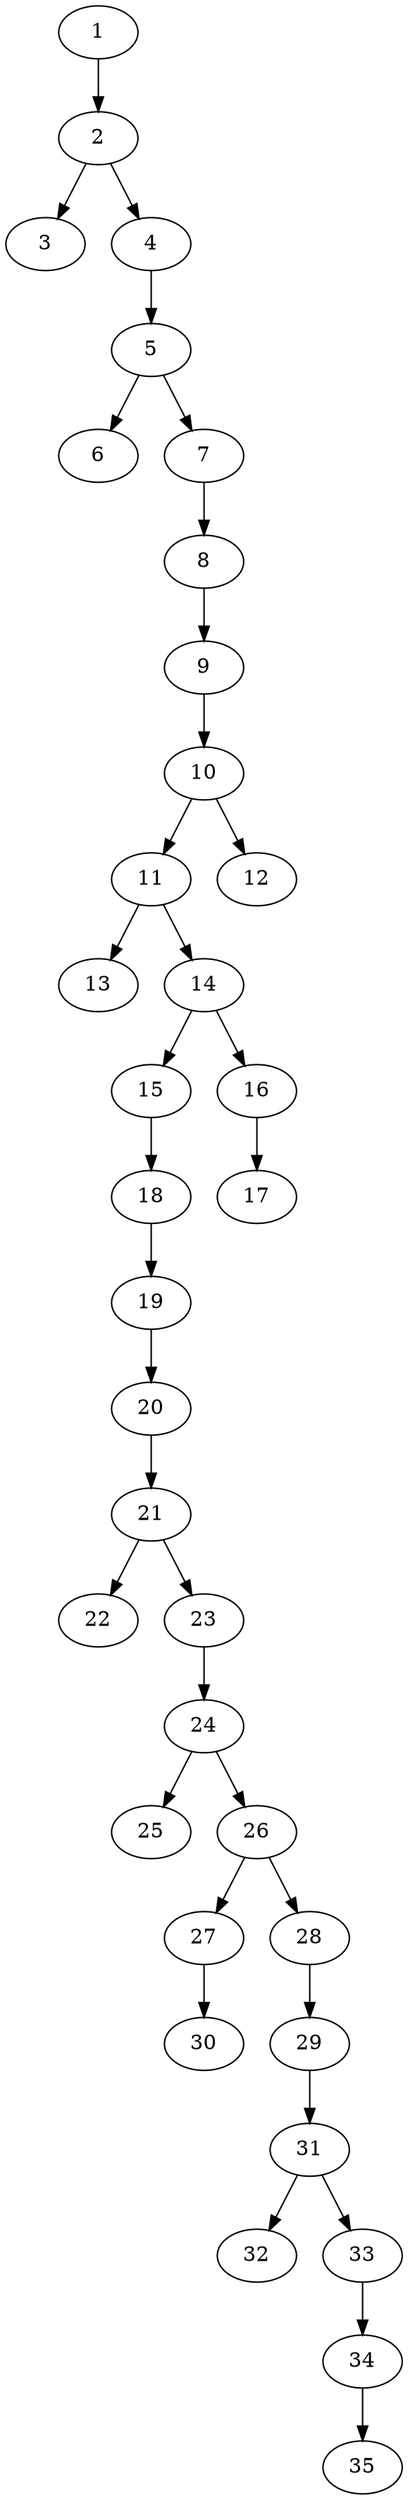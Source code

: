 // DAG automatically generated by daggen at Thu Oct  3 14:05:37 2019
// ./daggen --dot -n 35 --ccr 0.3 --fat 0.3 --regular 0.5 --density 0.5 --mindata 5242880 --maxdata 52428800 
digraph G {
  1 [size="119558827", alpha="0.04", expect_size="35867648"] 
  1 -> 2 [size ="35867648"]
  2 [size="117432320", alpha="0.07", expect_size="35229696"] 
  2 -> 3 [size ="35229696"]
  2 -> 4 [size ="35229696"]
  3 [size="136376320", alpha="0.09", expect_size="40912896"] 
  4 [size="97310720", alpha="0.06", expect_size="29193216"] 
  4 -> 5 [size ="29193216"]
  5 [size="102939307", alpha="0.12", expect_size="30881792"] 
  5 -> 6 [size ="30881792"]
  5 -> 7 [size ="30881792"]
  6 [size="33658880", alpha="0.11", expect_size="10097664"] 
  7 [size="164502187", alpha="0.17", expect_size="49350656"] 
  7 -> 8 [size ="49350656"]
  8 [size="44356267", alpha="0.01", expect_size="13306880"] 
  8 -> 9 [size ="13306880"]
  9 [size="131880960", alpha="0.19", expect_size="39564288"] 
  9 -> 10 [size ="39564288"]
  10 [size="50725547", alpha="0.06", expect_size="15217664"] 
  10 -> 11 [size ="15217664"]
  10 -> 12 [size ="15217664"]
  11 [size="127842987", alpha="0.12", expect_size="38352896"] 
  11 -> 13 [size ="38352896"]
  11 -> 14 [size ="38352896"]
  12 [size="162399573", alpha="0.11", expect_size="48719872"] 
  13 [size="61593600", alpha="0.20", expect_size="18478080"] 
  14 [size="131505493", alpha="0.12", expect_size="39451648"] 
  14 -> 15 [size ="39451648"]
  14 -> 16 [size ="39451648"]
  15 [size="24541867", alpha="0.12", expect_size="7362560"] 
  15 -> 18 [size ="7362560"]
  16 [size="116432213", alpha="0.03", expect_size="34929664"] 
  16 -> 17 [size ="34929664"]
  17 [size="43892053", alpha="0.03", expect_size="13167616"] 
  18 [size="17483093", alpha="0.00", expect_size="5244928"] 
  18 -> 19 [size ="5244928"]
  19 [size="25671680", alpha="0.07", expect_size="7701504"] 
  19 -> 20 [size ="7701504"]
  20 [size="20834987", alpha="0.07", expect_size="6250496"] 
  20 -> 21 [size ="6250496"]
  21 [size="68382720", alpha="0.19", expect_size="20514816"] 
  21 -> 22 [size ="20514816"]
  21 -> 23 [size ="20514816"]
  22 [size="160211627", alpha="0.04", expect_size="48063488"] 
  23 [size="93323947", alpha="0.04", expect_size="27997184"] 
  23 -> 24 [size ="27997184"]
  24 [size="90060800", alpha="0.14", expect_size="27018240"] 
  24 -> 25 [size ="27018240"]
  24 -> 26 [size ="27018240"]
  25 [size="27815253", alpha="0.15", expect_size="8344576"] 
  26 [size="119668053", alpha="0.18", expect_size="35900416"] 
  26 -> 27 [size ="35900416"]
  26 -> 28 [size ="35900416"]
  27 [size="141172053", alpha="0.20", expect_size="42351616"] 
  27 -> 30 [size ="42351616"]
  28 [size="163652267", alpha="0.05", expect_size="49095680"] 
  28 -> 29 [size ="49095680"]
  29 [size="163795627", alpha="0.05", expect_size="49138688"] 
  29 -> 31 [size ="49138688"]
  30 [size="64860160", alpha="0.09", expect_size="19458048"] 
  31 [size="117060267", alpha="0.07", expect_size="35118080"] 
  31 -> 32 [size ="35118080"]
  31 -> 33 [size ="35118080"]
  32 [size="107909120", alpha="0.03", expect_size="32372736"] 
  33 [size="137362773", alpha="0.05", expect_size="41208832"] 
  33 -> 34 [size ="41208832"]
  34 [size="167038293", alpha="0.02", expect_size="50111488"] 
  34 -> 35 [size ="50111488"]
  35 [size="119480320", alpha="0.19", expect_size="35844096"] 
}

